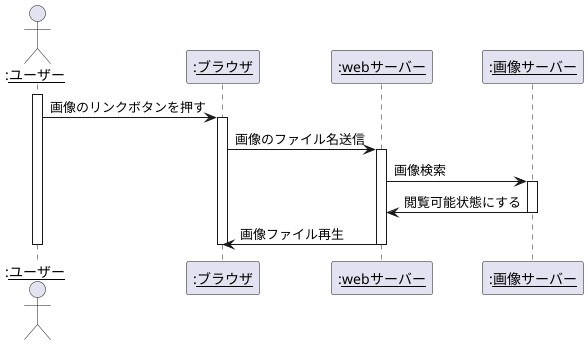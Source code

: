 @startuml 演習4-6_SD_Web画像検索
actor ":<u>ユーザー</u>" as person
participant ":<u>ブラウザ</u>" as browser
participant ":<u>webサーバー</u>" as web
participant ":<u>画像サーバー</u>" as image

activate person
    person -> browser:画像のリンクボタンを押す
    activate browser
        browser -> web:画像のファイル名送信
        activate web
        web -> image:画像検索
        activate image
            image -> web:閲覧可能状態にする
            deactivate image
        browser <- web:画像ファイル再生
        deactivate web
    deactivate browser
deactivate person 
@enduml
